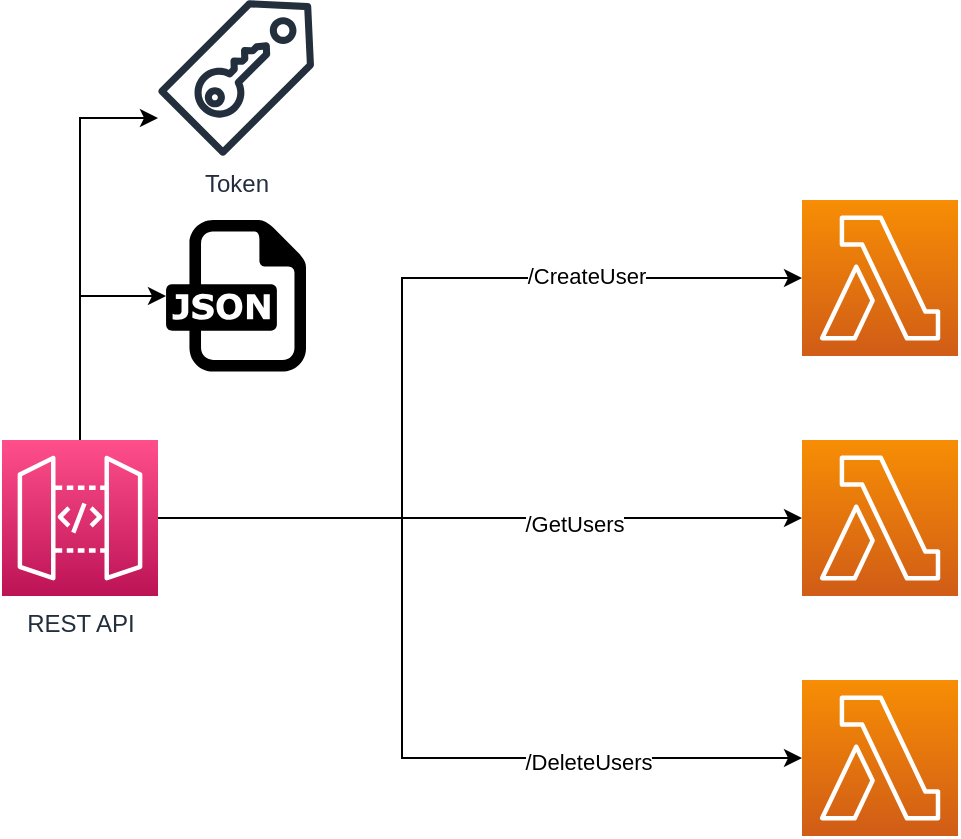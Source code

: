 <mxfile version="20.4.0" type="google"><diagram id="w17CdiKrmZHT9ZjDSj1O" name="Página-1"><mxGraphModel grid="1" page="1" gridSize="10" guides="1" tooltips="1" connect="1" arrows="1" fold="1" pageScale="1" pageWidth="1169" pageHeight="827" math="0" shadow="0"><root><mxCell id="0"/><mxCell id="1" parent="0"/><mxCell id="zt1zTQA6hMQa7GVk2Fpj-3" style="edgeStyle=orthogonalEdgeStyle;rounded=0;orthogonalLoop=1;jettySize=auto;html=1;" edge="1" parent="1" source="zt1zTQA6hMQa7GVk2Fpj-1" target="zt1zTQA6hMQa7GVk2Fpj-2"><mxGeometry relative="1" as="geometry"><Array as="points"><mxPoint x="359" y="79"/></Array></mxGeometry></mxCell><mxCell id="zt1zTQA6hMQa7GVk2Fpj-5" style="edgeStyle=orthogonalEdgeStyle;rounded=0;orthogonalLoop=1;jettySize=auto;html=1;" edge="1" parent="1" source="zt1zTQA6hMQa7GVk2Fpj-1" target="zt1zTQA6hMQa7GVk2Fpj-4"><mxGeometry relative="1" as="geometry"><Array as="points"><mxPoint x="359" y="168"/></Array></mxGeometry></mxCell><mxCell id="zt1zTQA6hMQa7GVk2Fpj-7" style="edgeStyle=orthogonalEdgeStyle;rounded=0;orthogonalLoop=1;jettySize=auto;html=1;" edge="1" parent="1" source="zt1zTQA6hMQa7GVk2Fpj-1" target="zt1zTQA6hMQa7GVk2Fpj-6"><mxGeometry relative="1" as="geometry"><Array as="points"><mxPoint x="520" y="279"/><mxPoint x="520" y="159"/></Array></mxGeometry></mxCell><mxCell id="zt1zTQA6hMQa7GVk2Fpj-12" value="/CreateUser" style="edgeLabel;html=1;align=center;verticalAlign=middle;resizable=0;points=[];" connectable="0" vertex="1" parent="zt1zTQA6hMQa7GVk2Fpj-7"><mxGeometry x="0.508" y="1" relative="1" as="geometry"><mxPoint as="offset"/></mxGeometry></mxCell><mxCell id="zt1zTQA6hMQa7GVk2Fpj-9" style="edgeStyle=orthogonalEdgeStyle;rounded=0;orthogonalLoop=1;jettySize=auto;html=1;" edge="1" parent="1" source="zt1zTQA6hMQa7GVk2Fpj-1" target="zt1zTQA6hMQa7GVk2Fpj-8"><mxGeometry relative="1" as="geometry"/></mxCell><mxCell id="zt1zTQA6hMQa7GVk2Fpj-13" value="/GetUsers" style="edgeLabel;html=1;align=center;verticalAlign=middle;resizable=0;points=[];" connectable="0" vertex="1" parent="zt1zTQA6hMQa7GVk2Fpj-9"><mxGeometry x="0.288" y="-3" relative="1" as="geometry"><mxPoint as="offset"/></mxGeometry></mxCell><mxCell id="zt1zTQA6hMQa7GVk2Fpj-11" style="edgeStyle=orthogonalEdgeStyle;rounded=0;orthogonalLoop=1;jettySize=auto;html=1;" edge="1" parent="1" source="zt1zTQA6hMQa7GVk2Fpj-1" target="zt1zTQA6hMQa7GVk2Fpj-10"><mxGeometry relative="1" as="geometry"><Array as="points"><mxPoint x="520" y="279"/><mxPoint x="520" y="399"/></Array></mxGeometry></mxCell><mxCell id="zt1zTQA6hMQa7GVk2Fpj-14" value="/DeleteUsers" style="edgeLabel;html=1;align=center;verticalAlign=middle;resizable=0;points=[];" connectable="0" vertex="1" parent="zt1zTQA6hMQa7GVk2Fpj-11"><mxGeometry x="0.513" y="-2" relative="1" as="geometry"><mxPoint as="offset"/></mxGeometry></mxCell><mxCell id="zt1zTQA6hMQa7GVk2Fpj-1" value="REST API" style="sketch=0;points=[[0,0,0],[0.25,0,0],[0.5,0,0],[0.75,0,0],[1,0,0],[0,1,0],[0.25,1,0],[0.5,1,0],[0.75,1,0],[1,1,0],[0,0.25,0],[0,0.5,0],[0,0.75,0],[1,0.25,0],[1,0.5,0],[1,0.75,0]];outlineConnect=0;fontColor=#232F3E;gradientColor=#FF4F8B;gradientDirection=north;fillColor=#BC1356;strokeColor=#ffffff;dashed=0;verticalLabelPosition=bottom;verticalAlign=top;align=center;html=1;fontSize=12;fontStyle=0;aspect=fixed;shape=mxgraph.aws4.resourceIcon;resIcon=mxgraph.aws4.api_gateway;" vertex="1" parent="1"><mxGeometry x="320" y="240" width="78" height="78" as="geometry"/></mxCell><mxCell id="zt1zTQA6hMQa7GVk2Fpj-2" value="Token" style="sketch=0;outlineConnect=0;fontColor=#232F3E;gradientColor=none;fillColor=#232F3D;strokeColor=none;dashed=0;verticalLabelPosition=bottom;verticalAlign=top;align=center;html=1;fontSize=12;fontStyle=0;aspect=fixed;pointerEvents=1;shape=mxgraph.aws4.saml_token;" vertex="1" parent="1"><mxGeometry x="398" y="20" width="78" height="78" as="geometry"/></mxCell><mxCell id="zt1zTQA6hMQa7GVk2Fpj-4" value="" style="dashed=0;outlineConnect=0;html=1;align=center;labelPosition=center;verticalLabelPosition=bottom;verticalAlign=top;shape=mxgraph.weblogos.json" vertex="1" parent="1"><mxGeometry x="402" y="130" width="70" height="75.8" as="geometry"/></mxCell><mxCell id="zt1zTQA6hMQa7GVk2Fpj-6" value="" style="sketch=0;points=[[0,0,0],[0.25,0,0],[0.5,0,0],[0.75,0,0],[1,0,0],[0,1,0],[0.25,1,0],[0.5,1,0],[0.75,1,0],[1,1,0],[0,0.25,0],[0,0.5,0],[0,0.75,0],[1,0.25,0],[1,0.5,0],[1,0.75,0]];outlineConnect=0;fontColor=#232F3E;gradientColor=#F78E04;gradientDirection=north;fillColor=#D05C17;strokeColor=#ffffff;dashed=0;verticalLabelPosition=bottom;verticalAlign=top;align=center;html=1;fontSize=12;fontStyle=0;aspect=fixed;shape=mxgraph.aws4.resourceIcon;resIcon=mxgraph.aws4.lambda;" vertex="1" parent="1"><mxGeometry x="720" y="120" width="78" height="78" as="geometry"/></mxCell><mxCell id="zt1zTQA6hMQa7GVk2Fpj-8" value="" style="sketch=0;points=[[0,0,0],[0.25,0,0],[0.5,0,0],[0.75,0,0],[1,0,0],[0,1,0],[0.25,1,0],[0.5,1,0],[0.75,1,0],[1,1,0],[0,0.25,0],[0,0.5,0],[0,0.75,0],[1,0.25,0],[1,0.5,0],[1,0.75,0]];outlineConnect=0;fontColor=#232F3E;gradientColor=#F78E04;gradientDirection=north;fillColor=#D05C17;strokeColor=#ffffff;dashed=0;verticalLabelPosition=bottom;verticalAlign=top;align=center;html=1;fontSize=12;fontStyle=0;aspect=fixed;shape=mxgraph.aws4.resourceIcon;resIcon=mxgraph.aws4.lambda;" vertex="1" parent="1"><mxGeometry x="720" y="240" width="78" height="78" as="geometry"/></mxCell><mxCell id="zt1zTQA6hMQa7GVk2Fpj-10" value="" style="sketch=0;points=[[0,0,0],[0.25,0,0],[0.5,0,0],[0.75,0,0],[1,0,0],[0,1,0],[0.25,1,0],[0.5,1,0],[0.75,1,0],[1,1,0],[0,0.25,0],[0,0.5,0],[0,0.75,0],[1,0.25,0],[1,0.5,0],[1,0.75,0]];outlineConnect=0;fontColor=#232F3E;gradientColor=#F78E04;gradientDirection=north;fillColor=#D05C17;strokeColor=#ffffff;dashed=0;verticalLabelPosition=bottom;verticalAlign=top;align=center;html=1;fontSize=12;fontStyle=0;aspect=fixed;shape=mxgraph.aws4.resourceIcon;resIcon=mxgraph.aws4.lambda;" vertex="1" parent="1"><mxGeometry x="720" y="360" width="78" height="78" as="geometry"/></mxCell></root></mxGraphModel></diagram></mxfile>